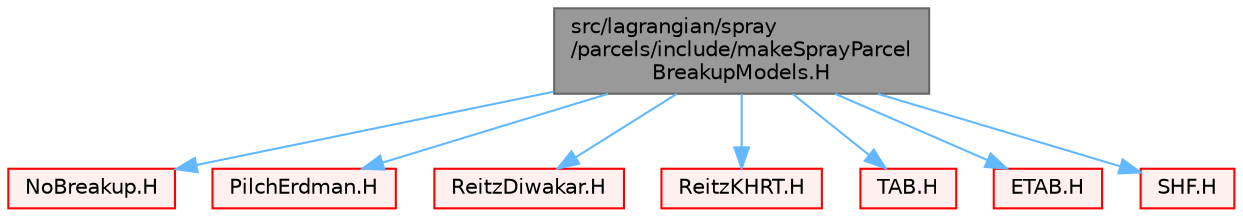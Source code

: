 digraph "src/lagrangian/spray/parcels/include/makeSprayParcelBreakupModels.H"
{
 // LATEX_PDF_SIZE
  bgcolor="transparent";
  edge [fontname=Helvetica,fontsize=10,labelfontname=Helvetica,labelfontsize=10];
  node [fontname=Helvetica,fontsize=10,shape=box,height=0.2,width=0.4];
  Node1 [id="Node000001",label="src/lagrangian/spray\l/parcels/include/makeSprayParcel\lBreakupModels.H",height=0.2,width=0.4,color="gray40", fillcolor="grey60", style="filled", fontcolor="black",tooltip=" "];
  Node1 -> Node2 [id="edge1_Node000001_Node000002",color="steelblue1",style="solid",tooltip=" "];
  Node2 [id="Node000002",label="NoBreakup.H",height=0.2,width=0.4,color="red", fillcolor="#FFF0F0", style="filled",URL="$NoBreakup_8H.html",tooltip=" "];
  Node1 -> Node148 [id="edge2_Node000001_Node000148",color="steelblue1",style="solid",tooltip=" "];
  Node148 [id="Node000148",label="PilchErdman.H",height=0.2,width=0.4,color="red", fillcolor="#FFF0F0", style="filled",URL="$PilchErdman_8H.html",tooltip=" "];
  Node1 -> Node149 [id="edge3_Node000001_Node000149",color="steelblue1",style="solid",tooltip=" "];
  Node149 [id="Node000149",label="ReitzDiwakar.H",height=0.2,width=0.4,color="red", fillcolor="#FFF0F0", style="filled",URL="$ReitzDiwakar_8H.html",tooltip=" "];
  Node1 -> Node150 [id="edge4_Node000001_Node000150",color="steelblue1",style="solid",tooltip=" "];
  Node150 [id="Node000150",label="ReitzKHRT.H",height=0.2,width=0.4,color="red", fillcolor="#FFF0F0", style="filled",URL="$ReitzKHRT_8H.html",tooltip=" "];
  Node1 -> Node151 [id="edge5_Node000001_Node000151",color="steelblue1",style="solid",tooltip=" "];
  Node151 [id="Node000151",label="TAB.H",height=0.2,width=0.4,color="red", fillcolor="#FFF0F0", style="filled",URL="$TAB_8H.html",tooltip=" "];
  Node1 -> Node152 [id="edge6_Node000001_Node000152",color="steelblue1",style="solid",tooltip=" "];
  Node152 [id="Node000152",label="ETAB.H",height=0.2,width=0.4,color="red", fillcolor="#FFF0F0", style="filled",URL="$ETAB_8H.html",tooltip=" "];
  Node1 -> Node153 [id="edge7_Node000001_Node000153",color="steelblue1",style="solid",tooltip=" "];
  Node153 [id="Node000153",label="SHF.H",height=0.2,width=0.4,color="red", fillcolor="#FFF0F0", style="filled",URL="$SHF_8H.html",tooltip=" "];
}

